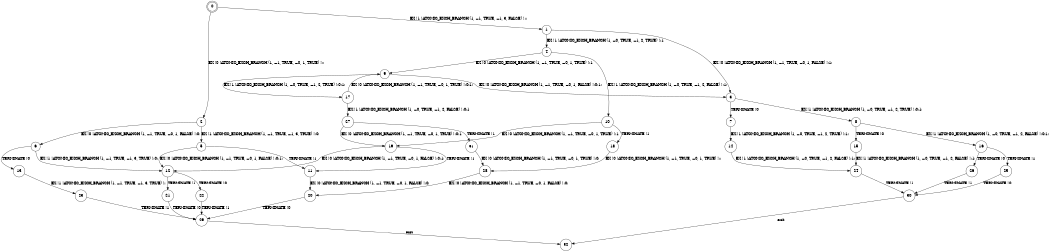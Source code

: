 digraph BCG {
size = "7, 10.5";
center = TRUE;
node [shape = circle];
0 [peripheries = 2];
0 -> 1 [label = "EX !1 !ATOMIC_EXCH_BRANCH (1, +1, TRUE, +1, 3, FALSE) !::"];
0 -> 2 [label = "EX !0 !ATOMIC_EXCH_BRANCH (1, +1, TRUE, +0, 1, TRUE) !::"];
1 -> 3 [label = "EX !0 !ATOMIC_EXCH_BRANCH (1, +1, TRUE, +0, 1, FALSE) !:1:"];
1 -> 4 [label = "EX !1 !ATOMIC_EXCH_BRANCH (1, +0, TRUE, +1, 2, TRUE) !:1:"];
2 -> 5 [label = "EX !1 !ATOMIC_EXCH_BRANCH (1, +1, TRUE, +1, 3, TRUE) !:0:"];
2 -> 6 [label = "EX !0 !ATOMIC_EXCH_BRANCH (1, +1, TRUE, +0, 1, FALSE) !:0:"];
3 -> 7 [label = "TERMINATE !0"];
3 -> 8 [label = "EX !1 !ATOMIC_EXCH_BRANCH (1, +0, TRUE, +1, 2, TRUE) !:0:1:"];
4 -> 9 [label = "EX !0 !ATOMIC_EXCH_BRANCH (1, +1, TRUE, +0, 1, TRUE) !:1:"];
4 -> 10 [label = "EX !1 !ATOMIC_EXCH_BRANCH (1, +0, TRUE, +1, 2, FALSE) !:1:"];
5 -> 11 [label = "TERMINATE !1"];
5 -> 12 [label = "EX !0 !ATOMIC_EXCH_BRANCH (1, +1, TRUE, +0, 1, FALSE) !:0:1:"];
6 -> 13 [label = "TERMINATE !0"];
6 -> 12 [label = "EX !1 !ATOMIC_EXCH_BRANCH (1, +1, TRUE, +1, 3, TRUE) !:0:"];
7 -> 14 [label = "EX !1 !ATOMIC_EXCH_BRANCH (1, +0, TRUE, +1, 2, TRUE) !:1:"];
8 -> 15 [label = "TERMINATE !0"];
8 -> 16 [label = "EX !1 !ATOMIC_EXCH_BRANCH (1, +0, TRUE, +1, 2, FALSE) !:0:1:"];
9 -> 17 [label = "EX !1 !ATOMIC_EXCH_BRANCH (1, +0, TRUE, +1, 2, TRUE) !:0:1:"];
9 -> 3 [label = "EX !0 !ATOMIC_EXCH_BRANCH (1, +1, TRUE, +0, 1, FALSE) !:0:1:"];
10 -> 18 [label = "TERMINATE !1"];
10 -> 19 [label = "EX !0 !ATOMIC_EXCH_BRANCH (1, +1, TRUE, +0, 1, TRUE) !:1:"];
11 -> 20 [label = "EX !0 !ATOMIC_EXCH_BRANCH (1, +1, TRUE, +0, 1, FALSE) !:0:"];
12 -> 21 [label = "TERMINATE !1"];
12 -> 22 [label = "TERMINATE !0"];
13 -> 23 [label = "EX !1 !ATOMIC_EXCH_BRANCH (1, +1, TRUE, +1, 3, TRUE) !::"];
14 -> 24 [label = "EX !1 !ATOMIC_EXCH_BRANCH (1, +0, TRUE, +1, 2, FALSE) !:1:"];
15 -> 24 [label = "EX !1 !ATOMIC_EXCH_BRANCH (1, +0, TRUE, +1, 2, FALSE) !:1:"];
16 -> 25 [label = "TERMINATE !1"];
16 -> 26 [label = "TERMINATE !0"];
17 -> 27 [label = "EX !1 !ATOMIC_EXCH_BRANCH (1, +0, TRUE, +1, 2, FALSE) !:0:1:"];
17 -> 9 [label = "EX !0 !ATOMIC_EXCH_BRANCH (1, +1, TRUE, +0, 1, TRUE) !:0:1:"];
18 -> 28 [label = "EX !0 !ATOMIC_EXCH_BRANCH (1, +1, TRUE, +0, 1, TRUE) !::"];
19 -> 11 [label = "TERMINATE !1"];
19 -> 12 [label = "EX !0 !ATOMIC_EXCH_BRANCH (1, +1, TRUE, +0, 1, FALSE) !:0:1:"];
20 -> 29 [label = "TERMINATE !0"];
21 -> 29 [label = "TERMINATE !0"];
22 -> 29 [label = "TERMINATE !1"];
23 -> 29 [label = "TERMINATE !1"];
24 -> 30 [label = "TERMINATE !1"];
25 -> 30 [label = "TERMINATE !0"];
26 -> 30 [label = "TERMINATE !1"];
27 -> 31 [label = "TERMINATE !1"];
27 -> 19 [label = "EX !0 !ATOMIC_EXCH_BRANCH (1, +1, TRUE, +0, 1, TRUE) !:0:1:"];
28 -> 20 [label = "EX !0 !ATOMIC_EXCH_BRANCH (1, +1, TRUE, +0, 1, FALSE) !:0:"];
29 -> 32 [label = "exit"];
30 -> 32 [label = "exit"];
31 -> 28 [label = "EX !0 !ATOMIC_EXCH_BRANCH (1, +1, TRUE, +0, 1, TRUE) !:0:"];
}
